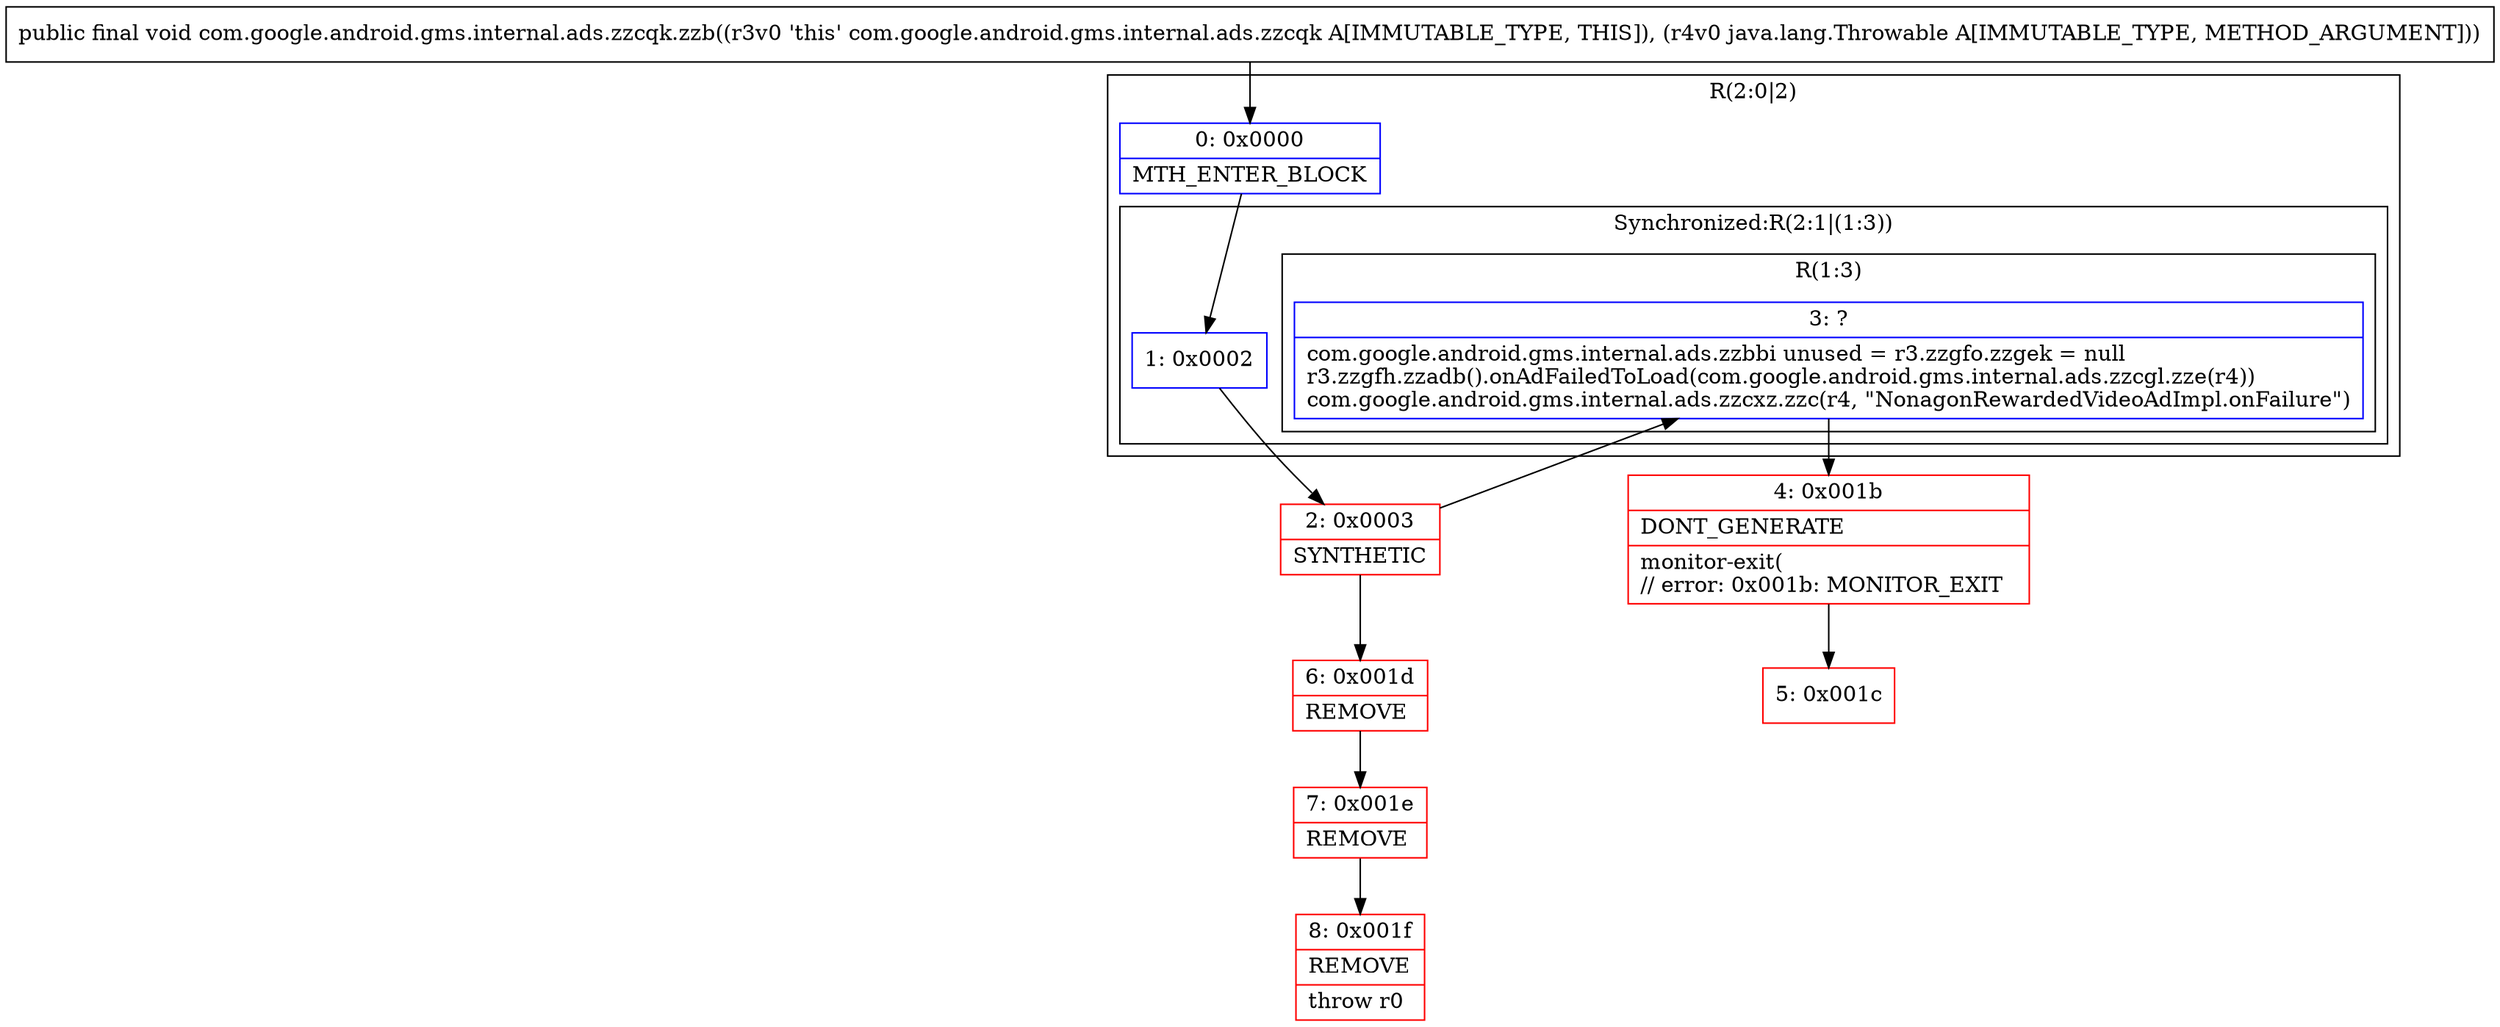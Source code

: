 digraph "CFG forcom.google.android.gms.internal.ads.zzcqk.zzb(Ljava\/lang\/Throwable;)V" {
subgraph cluster_Region_1441470274 {
label = "R(2:0|2)";
node [shape=record,color=blue];
Node_0 [shape=record,label="{0\:\ 0x0000|MTH_ENTER_BLOCK\l}"];
subgraph cluster_SynchronizedRegion_353682536 {
label = "Synchronized:R(2:1|(1:3))";
node [shape=record,color=blue];
Node_1 [shape=record,label="{1\:\ 0x0002}"];
subgraph cluster_Region_1676379217 {
label = "R(1:3)";
node [shape=record,color=blue];
Node_3 [shape=record,label="{3\:\ ?|com.google.android.gms.internal.ads.zzbbi unused = r3.zzgfo.zzgek = null\lr3.zzgfh.zzadb().onAdFailedToLoad(com.google.android.gms.internal.ads.zzcgl.zze(r4))\lcom.google.android.gms.internal.ads.zzcxz.zzc(r4, \"NonagonRewardedVideoAdImpl.onFailure\")\l}"];
}
}
}
Node_2 [shape=record,color=red,label="{2\:\ 0x0003|SYNTHETIC\l}"];
Node_4 [shape=record,color=red,label="{4\:\ 0x001b|DONT_GENERATE\l|monitor\-exit(\l\/\/ error: 0x001b: MONITOR_EXIT  \l}"];
Node_5 [shape=record,color=red,label="{5\:\ 0x001c}"];
Node_6 [shape=record,color=red,label="{6\:\ 0x001d|REMOVE\l}"];
Node_7 [shape=record,color=red,label="{7\:\ 0x001e|REMOVE\l}"];
Node_8 [shape=record,color=red,label="{8\:\ 0x001f|REMOVE\l|throw r0\l}"];
MethodNode[shape=record,label="{public final void com.google.android.gms.internal.ads.zzcqk.zzb((r3v0 'this' com.google.android.gms.internal.ads.zzcqk A[IMMUTABLE_TYPE, THIS]), (r4v0 java.lang.Throwable A[IMMUTABLE_TYPE, METHOD_ARGUMENT])) }"];
MethodNode -> Node_0;
Node_0 -> Node_1;
Node_1 -> Node_2;
Node_3 -> Node_4;
Node_2 -> Node_3;
Node_2 -> Node_6;
Node_4 -> Node_5;
Node_6 -> Node_7;
Node_7 -> Node_8;
}

